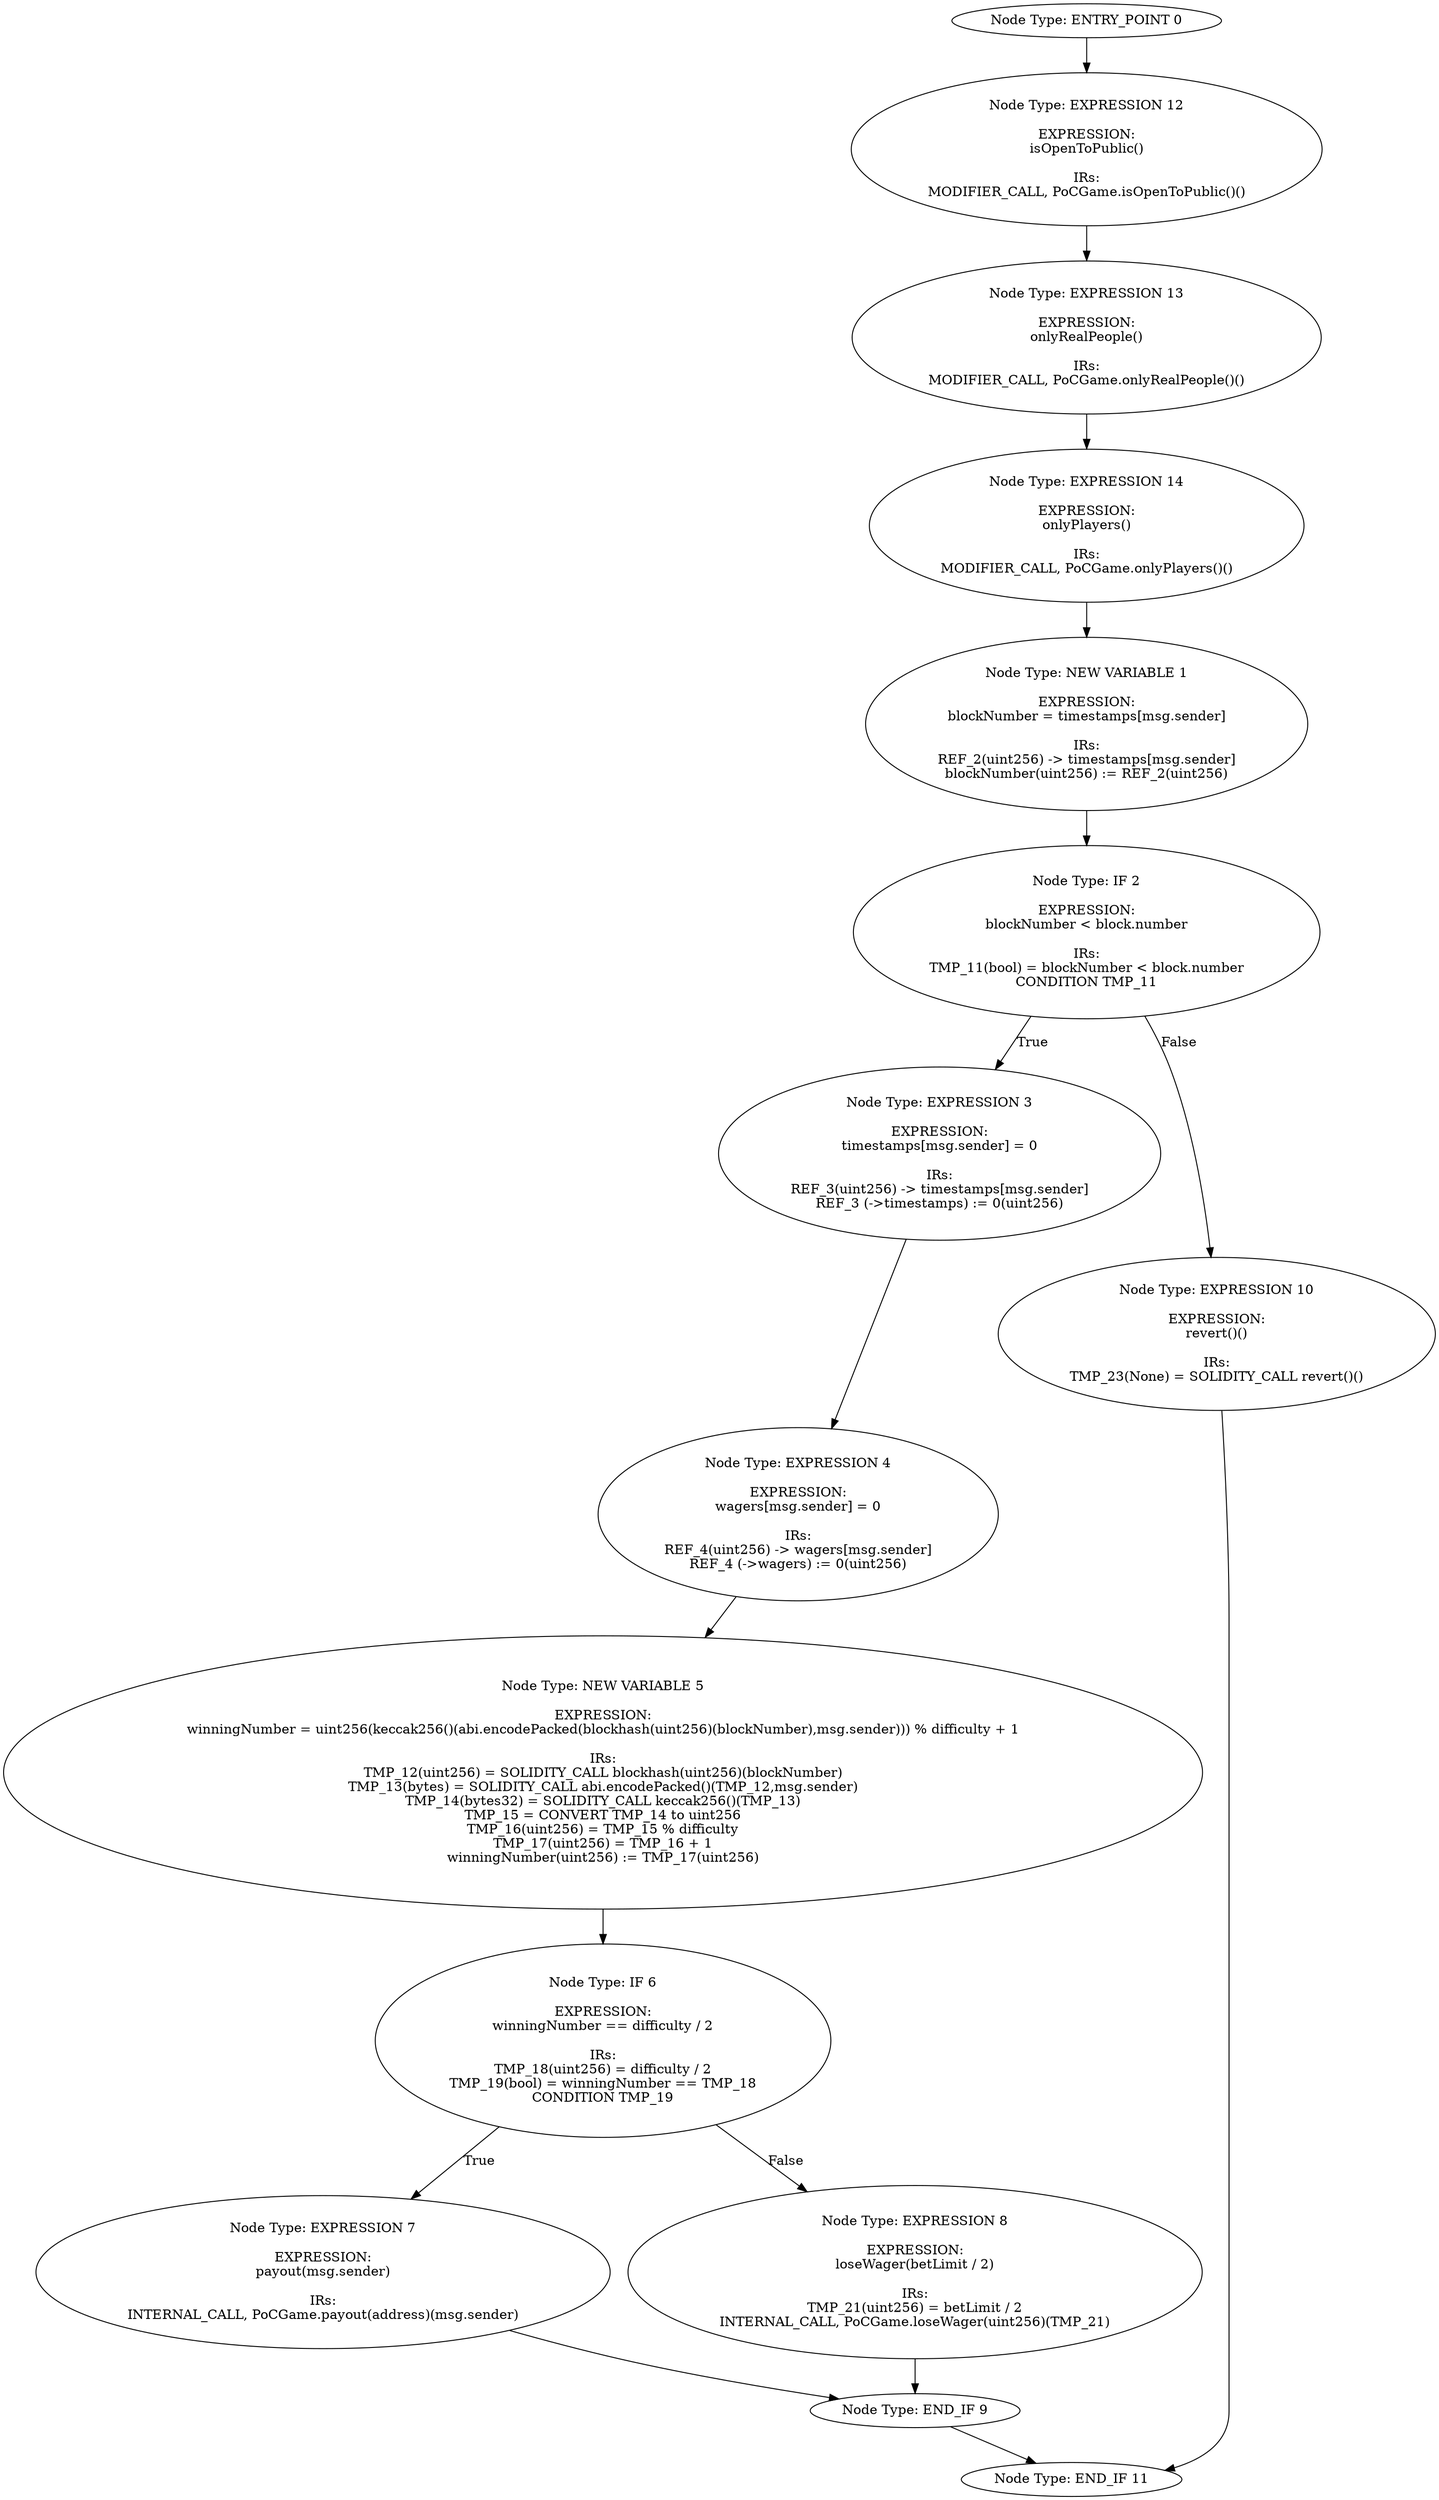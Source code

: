 digraph{
0[label="Node Type: ENTRY_POINT 0
"];
0->12;
1[label="Node Type: NEW VARIABLE 1

EXPRESSION:
blockNumber = timestamps[msg.sender]

IRs:
REF_2(uint256) -> timestamps[msg.sender]
blockNumber(uint256) := REF_2(uint256)"];
1->2;
2[label="Node Type: IF 2

EXPRESSION:
blockNumber < block.number

IRs:
TMP_11(bool) = blockNumber < block.number
CONDITION TMP_11"];
2->3[label="True"];
2->10[label="False"];
3[label="Node Type: EXPRESSION 3

EXPRESSION:
timestamps[msg.sender] = 0

IRs:
REF_3(uint256) -> timestamps[msg.sender]
REF_3 (->timestamps) := 0(uint256)"];
3->4;
4[label="Node Type: EXPRESSION 4

EXPRESSION:
wagers[msg.sender] = 0

IRs:
REF_4(uint256) -> wagers[msg.sender]
REF_4 (->wagers) := 0(uint256)"];
4->5;
5[label="Node Type: NEW VARIABLE 5

EXPRESSION:
winningNumber = uint256(keccak256()(abi.encodePacked(blockhash(uint256)(blockNumber),msg.sender))) % difficulty + 1

IRs:
TMP_12(uint256) = SOLIDITY_CALL blockhash(uint256)(blockNumber)
TMP_13(bytes) = SOLIDITY_CALL abi.encodePacked()(TMP_12,msg.sender)
TMP_14(bytes32) = SOLIDITY_CALL keccak256()(TMP_13)
TMP_15 = CONVERT TMP_14 to uint256
TMP_16(uint256) = TMP_15 % difficulty
TMP_17(uint256) = TMP_16 + 1
winningNumber(uint256) := TMP_17(uint256)"];
5->6;
6[label="Node Type: IF 6

EXPRESSION:
winningNumber == difficulty / 2

IRs:
TMP_18(uint256) = difficulty / 2
TMP_19(bool) = winningNumber == TMP_18
CONDITION TMP_19"];
6->7[label="True"];
6->8[label="False"];
7[label="Node Type: EXPRESSION 7

EXPRESSION:
payout(msg.sender)

IRs:
INTERNAL_CALL, PoCGame.payout(address)(msg.sender)"];
7->9;
8[label="Node Type: EXPRESSION 8

EXPRESSION:
loseWager(betLimit / 2)

IRs:
TMP_21(uint256) = betLimit / 2
INTERNAL_CALL, PoCGame.loseWager(uint256)(TMP_21)"];
8->9;
9[label="Node Type: END_IF 9
"];
9->11;
10[label="Node Type: EXPRESSION 10

EXPRESSION:
revert()()

IRs:
TMP_23(None) = SOLIDITY_CALL revert()()"];
10->11;
11[label="Node Type: END_IF 11
"];
12[label="Node Type: EXPRESSION 12

EXPRESSION:
isOpenToPublic()

IRs:
MODIFIER_CALL, PoCGame.isOpenToPublic()()"];
12->13;
13[label="Node Type: EXPRESSION 13

EXPRESSION:
onlyRealPeople()

IRs:
MODIFIER_CALL, PoCGame.onlyRealPeople()()"];
13->14;
14[label="Node Type: EXPRESSION 14

EXPRESSION:
onlyPlayers()

IRs:
MODIFIER_CALL, PoCGame.onlyPlayers()()"];
14->1;
}
